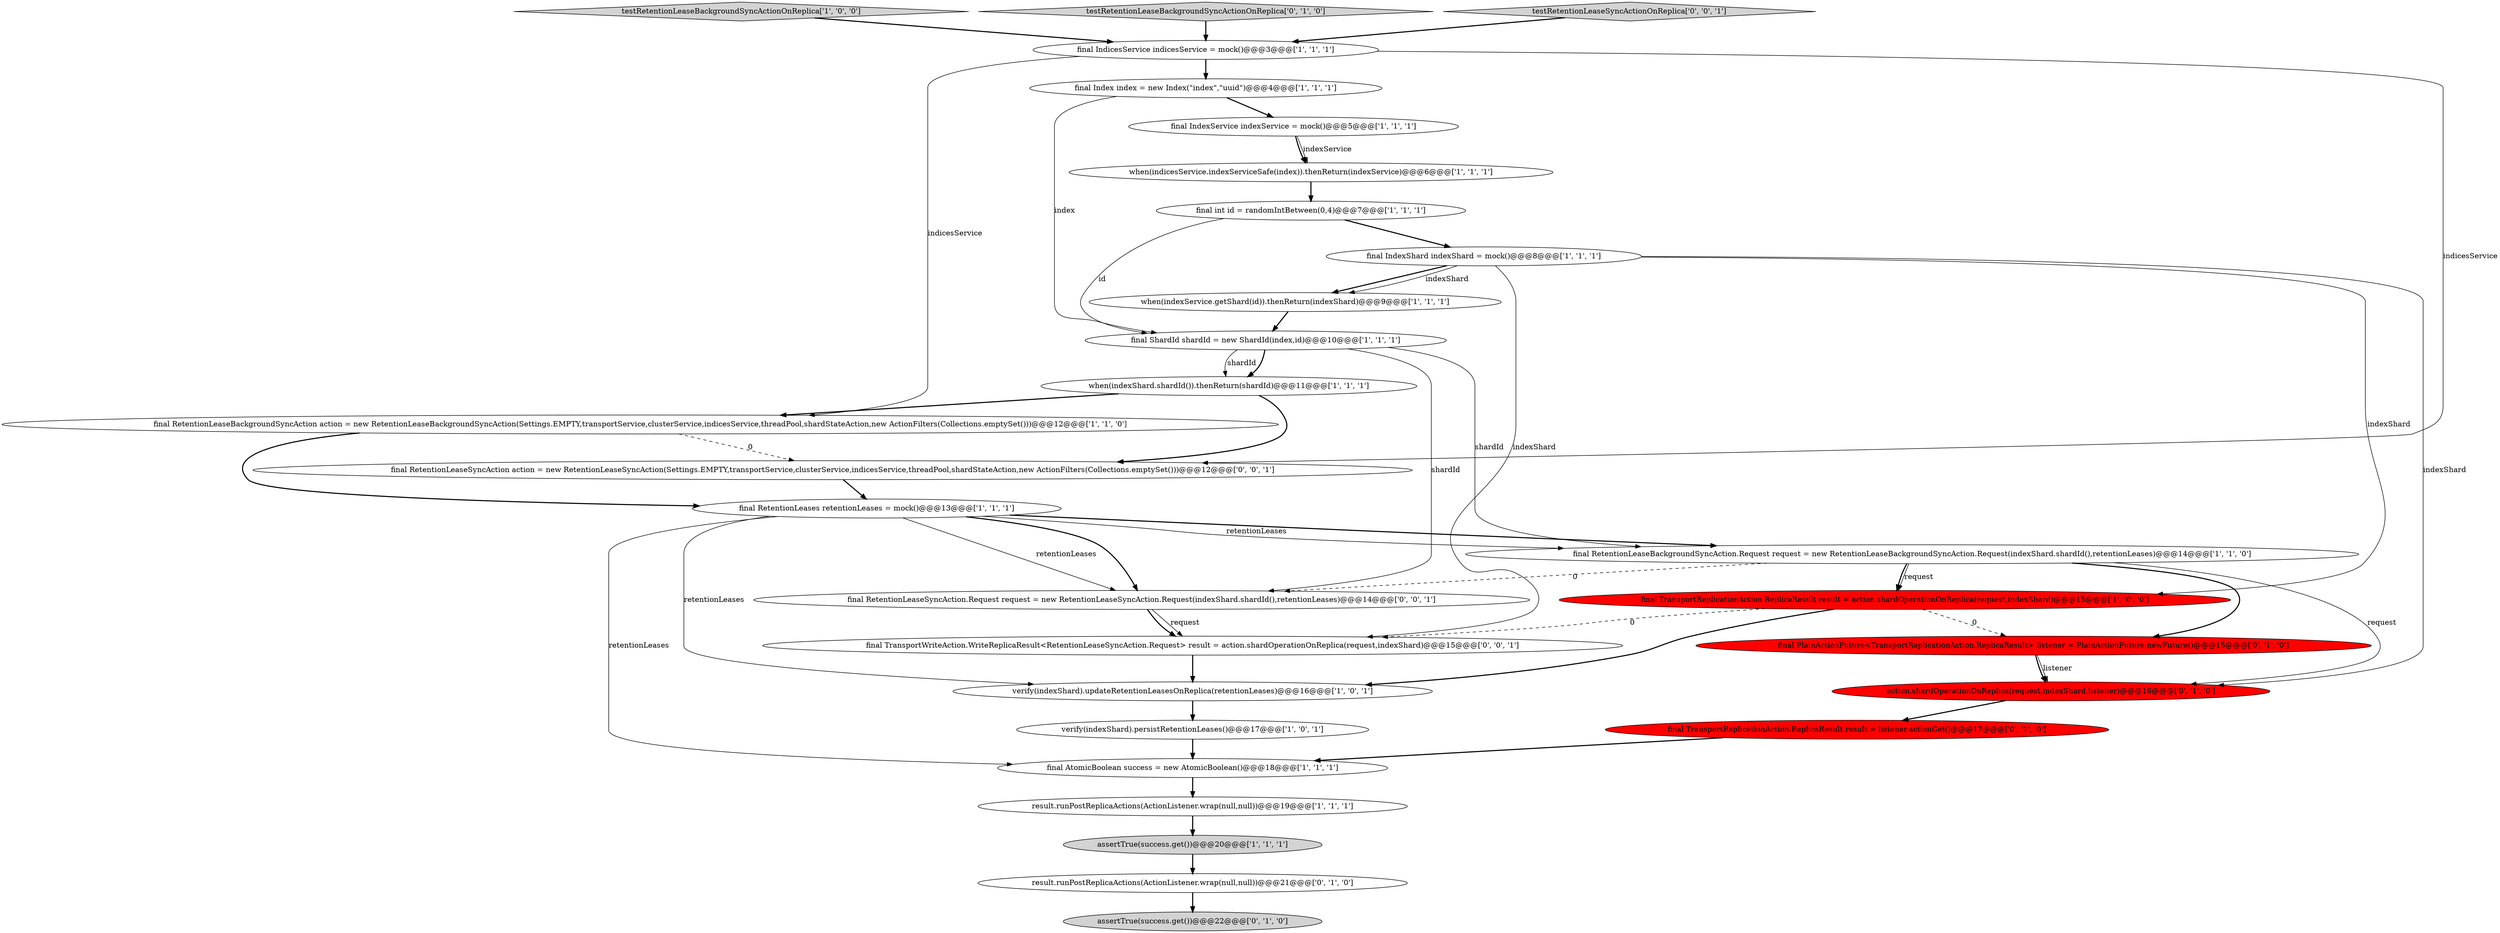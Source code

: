 digraph {
7 [style = filled, label = "final TransportReplicationAction.ReplicaResult result = action.shardOperationOnReplica(request,indexShard)@@@15@@@['1', '0', '0']", fillcolor = red, shape = ellipse image = "AAA1AAABBB1BBB"];
14 [style = filled, label = "final Index index = new Index(\"index\",\"uuid\")@@@4@@@['1', '1', '1']", fillcolor = white, shape = ellipse image = "AAA0AAABBB1BBB"];
19 [style = filled, label = "final TransportReplicationAction.ReplicaResult result = listener.actionGet()@@@17@@@['0', '1', '0']", fillcolor = red, shape = ellipse image = "AAA1AAABBB2BBB"];
10 [style = filled, label = "testRetentionLeaseBackgroundSyncActionOnReplica['1', '0', '0']", fillcolor = lightgray, shape = diamond image = "AAA0AAABBB1BBB"];
23 [style = filled, label = "assertTrue(success.get())@@@22@@@['0', '1', '0']", fillcolor = lightgray, shape = ellipse image = "AAA0AAABBB2BBB"];
0 [style = filled, label = "final int id = randomIntBetween(0,4)@@@7@@@['1', '1', '1']", fillcolor = white, shape = ellipse image = "AAA0AAABBB1BBB"];
22 [style = filled, label = "result.runPostReplicaActions(ActionListener.wrap(null,null))@@@21@@@['0', '1', '0']", fillcolor = white, shape = ellipse image = "AAA0AAABBB2BBB"];
6 [style = filled, label = "when(indexService.getShard(id)).thenReturn(indexShard)@@@9@@@['1', '1', '1']", fillcolor = white, shape = ellipse image = "AAA0AAABBB1BBB"];
9 [style = filled, label = "verify(indexShard).persistRetentionLeases()@@@17@@@['1', '0', '1']", fillcolor = white, shape = ellipse image = "AAA0AAABBB1BBB"];
1 [style = filled, label = "final ShardId shardId = new ShardId(index,id)@@@10@@@['1', '1', '1']", fillcolor = white, shape = ellipse image = "AAA0AAABBB1BBB"];
25 [style = filled, label = "final RetentionLeaseSyncAction.Request request = new RetentionLeaseSyncAction.Request(indexShard.shardId(),retentionLeases)@@@14@@@['0', '0', '1']", fillcolor = white, shape = ellipse image = "AAA0AAABBB3BBB"];
16 [style = filled, label = "verify(indexShard).updateRetentionLeasesOnReplica(retentionLeases)@@@16@@@['1', '0', '1']", fillcolor = white, shape = ellipse image = "AAA0AAABBB1BBB"];
26 [style = filled, label = "final TransportWriteAction.WriteReplicaResult<RetentionLeaseSyncAction.Request> result = action.shardOperationOnReplica(request,indexShard)@@@15@@@['0', '0', '1']", fillcolor = white, shape = ellipse image = "AAA0AAABBB3BBB"];
18 [style = filled, label = "final IndexShard indexShard = mock()@@@8@@@['1', '1', '1']", fillcolor = white, shape = ellipse image = "AAA0AAABBB1BBB"];
24 [style = filled, label = "testRetentionLeaseBackgroundSyncActionOnReplica['0', '1', '0']", fillcolor = lightgray, shape = diamond image = "AAA0AAABBB2BBB"];
17 [style = filled, label = "final RetentionLeaseBackgroundSyncAction.Request request = new RetentionLeaseBackgroundSyncAction.Request(indexShard.shardId(),retentionLeases)@@@14@@@['1', '1', '0']", fillcolor = white, shape = ellipse image = "AAA0AAABBB1BBB"];
15 [style = filled, label = "final IndexService indexService = mock()@@@5@@@['1', '1', '1']", fillcolor = white, shape = ellipse image = "AAA0AAABBB1BBB"];
13 [style = filled, label = "final RetentionLeaseBackgroundSyncAction action = new RetentionLeaseBackgroundSyncAction(Settings.EMPTY,transportService,clusterService,indicesService,threadPool,shardStateAction,new ActionFilters(Collections.emptySet()))@@@12@@@['1', '1', '0']", fillcolor = white, shape = ellipse image = "AAA0AAABBB1BBB"];
4 [style = filled, label = "when(indexShard.shardId()).thenReturn(shardId)@@@11@@@['1', '1', '1']", fillcolor = white, shape = ellipse image = "AAA0AAABBB1BBB"];
28 [style = filled, label = "testRetentionLeaseSyncActionOnReplica['0', '0', '1']", fillcolor = lightgray, shape = diamond image = "AAA0AAABBB3BBB"];
27 [style = filled, label = "final RetentionLeaseSyncAction action = new RetentionLeaseSyncAction(Settings.EMPTY,transportService,clusterService,indicesService,threadPool,shardStateAction,new ActionFilters(Collections.emptySet()))@@@12@@@['0', '0', '1']", fillcolor = white, shape = ellipse image = "AAA0AAABBB3BBB"];
21 [style = filled, label = "final PlainActionFuture<TransportReplicationAction.ReplicaResult> listener = PlainActionFuture.newFuture()@@@15@@@['0', '1', '0']", fillcolor = red, shape = ellipse image = "AAA1AAABBB2BBB"];
11 [style = filled, label = "final IndicesService indicesService = mock()@@@3@@@['1', '1', '1']", fillcolor = white, shape = ellipse image = "AAA0AAABBB1BBB"];
3 [style = filled, label = "when(indicesService.indexServiceSafe(index)).thenReturn(indexService)@@@6@@@['1', '1', '1']", fillcolor = white, shape = ellipse image = "AAA0AAABBB1BBB"];
8 [style = filled, label = "final RetentionLeases retentionLeases = mock()@@@13@@@['1', '1', '1']", fillcolor = white, shape = ellipse image = "AAA0AAABBB1BBB"];
5 [style = filled, label = "result.runPostReplicaActions(ActionListener.wrap(null,null))@@@19@@@['1', '1', '1']", fillcolor = white, shape = ellipse image = "AAA0AAABBB1BBB"];
20 [style = filled, label = "action.shardOperationOnReplica(request,indexShard,listener)@@@16@@@['0', '1', '0']", fillcolor = red, shape = ellipse image = "AAA1AAABBB2BBB"];
2 [style = filled, label = "final AtomicBoolean success = new AtomicBoolean()@@@18@@@['1', '1', '1']", fillcolor = white, shape = ellipse image = "AAA0AAABBB1BBB"];
12 [style = filled, label = "assertTrue(success.get())@@@20@@@['1', '1', '1']", fillcolor = lightgray, shape = ellipse image = "AAA0AAABBB1BBB"];
21->20 [style = solid, label="listener"];
1->4 [style = bold, label=""];
18->7 [style = solid, label="indexShard"];
25->26 [style = solid, label="request"];
1->17 [style = solid, label="shardId"];
11->27 [style = solid, label="indicesService"];
7->21 [style = dashed, label="0"];
11->14 [style = bold, label=""];
9->2 [style = bold, label=""];
18->20 [style = solid, label="indexShard"];
12->22 [style = bold, label=""];
28->11 [style = bold, label=""];
4->13 [style = bold, label=""];
14->1 [style = solid, label="index"];
19->2 [style = bold, label=""];
15->3 [style = bold, label=""];
22->23 [style = bold, label=""];
17->25 [style = dashed, label="0"];
1->4 [style = solid, label="shardId"];
3->0 [style = bold, label=""];
1->25 [style = solid, label="shardId"];
17->7 [style = bold, label=""];
8->17 [style = bold, label=""];
8->25 [style = solid, label="retentionLeases"];
6->1 [style = bold, label=""];
26->16 [style = bold, label=""];
18->26 [style = solid, label="indexShard"];
21->20 [style = bold, label=""];
17->20 [style = solid, label="request"];
13->27 [style = dashed, label="0"];
17->7 [style = solid, label="request"];
5->12 [style = bold, label=""];
18->6 [style = bold, label=""];
24->11 [style = bold, label=""];
18->6 [style = solid, label="indexShard"];
4->27 [style = bold, label=""];
7->16 [style = bold, label=""];
25->26 [style = bold, label=""];
11->13 [style = solid, label="indicesService"];
0->18 [style = bold, label=""];
0->1 [style = solid, label="id"];
14->15 [style = bold, label=""];
15->3 [style = solid, label="indexService"];
8->16 [style = solid, label="retentionLeases"];
13->8 [style = bold, label=""];
7->26 [style = dashed, label="0"];
20->19 [style = bold, label=""];
8->2 [style = solid, label="retentionLeases"];
8->17 [style = solid, label="retentionLeases"];
17->21 [style = bold, label=""];
27->8 [style = bold, label=""];
8->25 [style = bold, label=""];
16->9 [style = bold, label=""];
2->5 [style = bold, label=""];
10->11 [style = bold, label=""];
}
